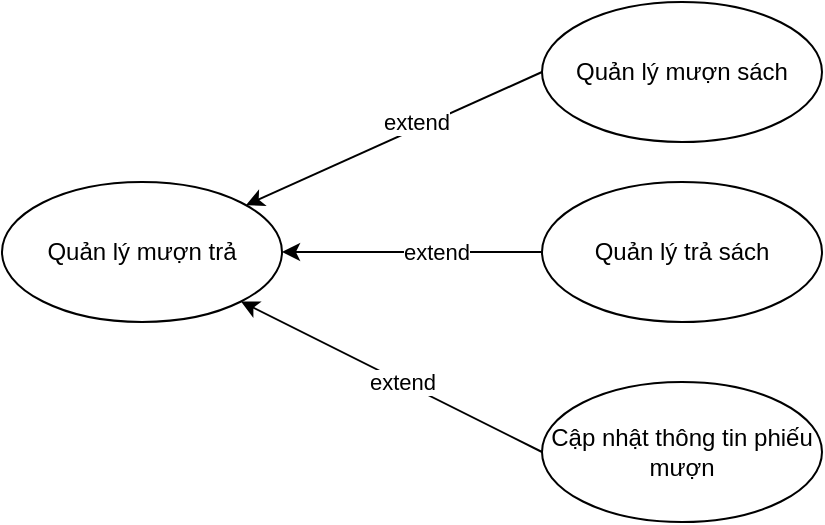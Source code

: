 <mxfile version="24.7.14">
  <diagram name="Page-1" id="Qy2N4ITdiEqdZ3B4axVg">
    <mxGraphModel dx="1002" dy="565" grid="1" gridSize="10" guides="1" tooltips="1" connect="1" arrows="1" fold="1" page="1" pageScale="1" pageWidth="1654" pageHeight="2336" math="0" shadow="0">
      <root>
        <mxCell id="0" />
        <mxCell id="1" parent="0" />
        <mxCell id="Gh062Br3FoPwnBiHWgNd-1" style="rounded=0;orthogonalLoop=1;jettySize=auto;html=1;exitX=0;exitY=0.5;exitDx=0;exitDy=0;" edge="1" parent="1" source="Gh062Br3FoPwnBiHWgNd-6" target="Gh062Br3FoPwnBiHWgNd-5">
          <mxGeometry relative="1" as="geometry" />
        </mxCell>
        <mxCell id="Gh062Br3FoPwnBiHWgNd-2" value="extend" style="edgeLabel;html=1;align=center;verticalAlign=middle;resizable=0;points=[];" vertex="1" connectable="0" parent="Gh062Br3FoPwnBiHWgNd-1">
          <mxGeometry x="-0.163" y="-3" relative="1" as="geometry">
            <mxPoint as="offset" />
          </mxGeometry>
        </mxCell>
        <mxCell id="Gh062Br3FoPwnBiHWgNd-3" style="rounded=0;orthogonalLoop=1;jettySize=auto;html=1;exitX=0;exitY=0.5;exitDx=0;exitDy=0;" edge="1" parent="1" source="Gh062Br3FoPwnBiHWgNd-7" target="Gh062Br3FoPwnBiHWgNd-5">
          <mxGeometry relative="1" as="geometry" />
        </mxCell>
        <mxCell id="Gh062Br3FoPwnBiHWgNd-4" style="rounded=0;orthogonalLoop=1;jettySize=auto;html=1;exitX=0;exitY=0.5;exitDx=0;exitDy=0;" edge="1" parent="1" source="Gh062Br3FoPwnBiHWgNd-8" target="Gh062Br3FoPwnBiHWgNd-5">
          <mxGeometry relative="1" as="geometry" />
        </mxCell>
        <mxCell id="Gh062Br3FoPwnBiHWgNd-5" value="Quản lý mượn trả" style="ellipse;whiteSpace=wrap;html=1;" vertex="1" parent="1">
          <mxGeometry x="200" y="160" width="140" height="70" as="geometry" />
        </mxCell>
        <mxCell id="Gh062Br3FoPwnBiHWgNd-6" value="Quản lý mượn sách" style="ellipse;whiteSpace=wrap;html=1;" vertex="1" parent="1">
          <mxGeometry x="470" y="70" width="140" height="70" as="geometry" />
        </mxCell>
        <mxCell id="Gh062Br3FoPwnBiHWgNd-7" value="Quản lý trả sách" style="ellipse;whiteSpace=wrap;html=1;" vertex="1" parent="1">
          <mxGeometry x="470" y="160" width="140" height="70" as="geometry" />
        </mxCell>
        <mxCell id="Gh062Br3FoPwnBiHWgNd-8" value="Cập nhật thông tin phiếu mượn" style="ellipse;whiteSpace=wrap;html=1;" vertex="1" parent="1">
          <mxGeometry x="470" y="260" width="140" height="70" as="geometry" />
        </mxCell>
        <mxCell id="Gh062Br3FoPwnBiHWgNd-9" value="extend" style="edgeLabel;html=1;align=center;verticalAlign=middle;resizable=0;points=[];" vertex="1" connectable="0" parent="1">
          <mxGeometry x="416.758" y="194.999" as="geometry" />
        </mxCell>
        <mxCell id="Gh062Br3FoPwnBiHWgNd-10" value="extend" style="edgeLabel;html=1;align=center;verticalAlign=middle;resizable=0;points=[];" vertex="1" connectable="0" parent="1">
          <mxGeometry x="399.998" y="259.999" as="geometry" />
        </mxCell>
      </root>
    </mxGraphModel>
  </diagram>
</mxfile>
